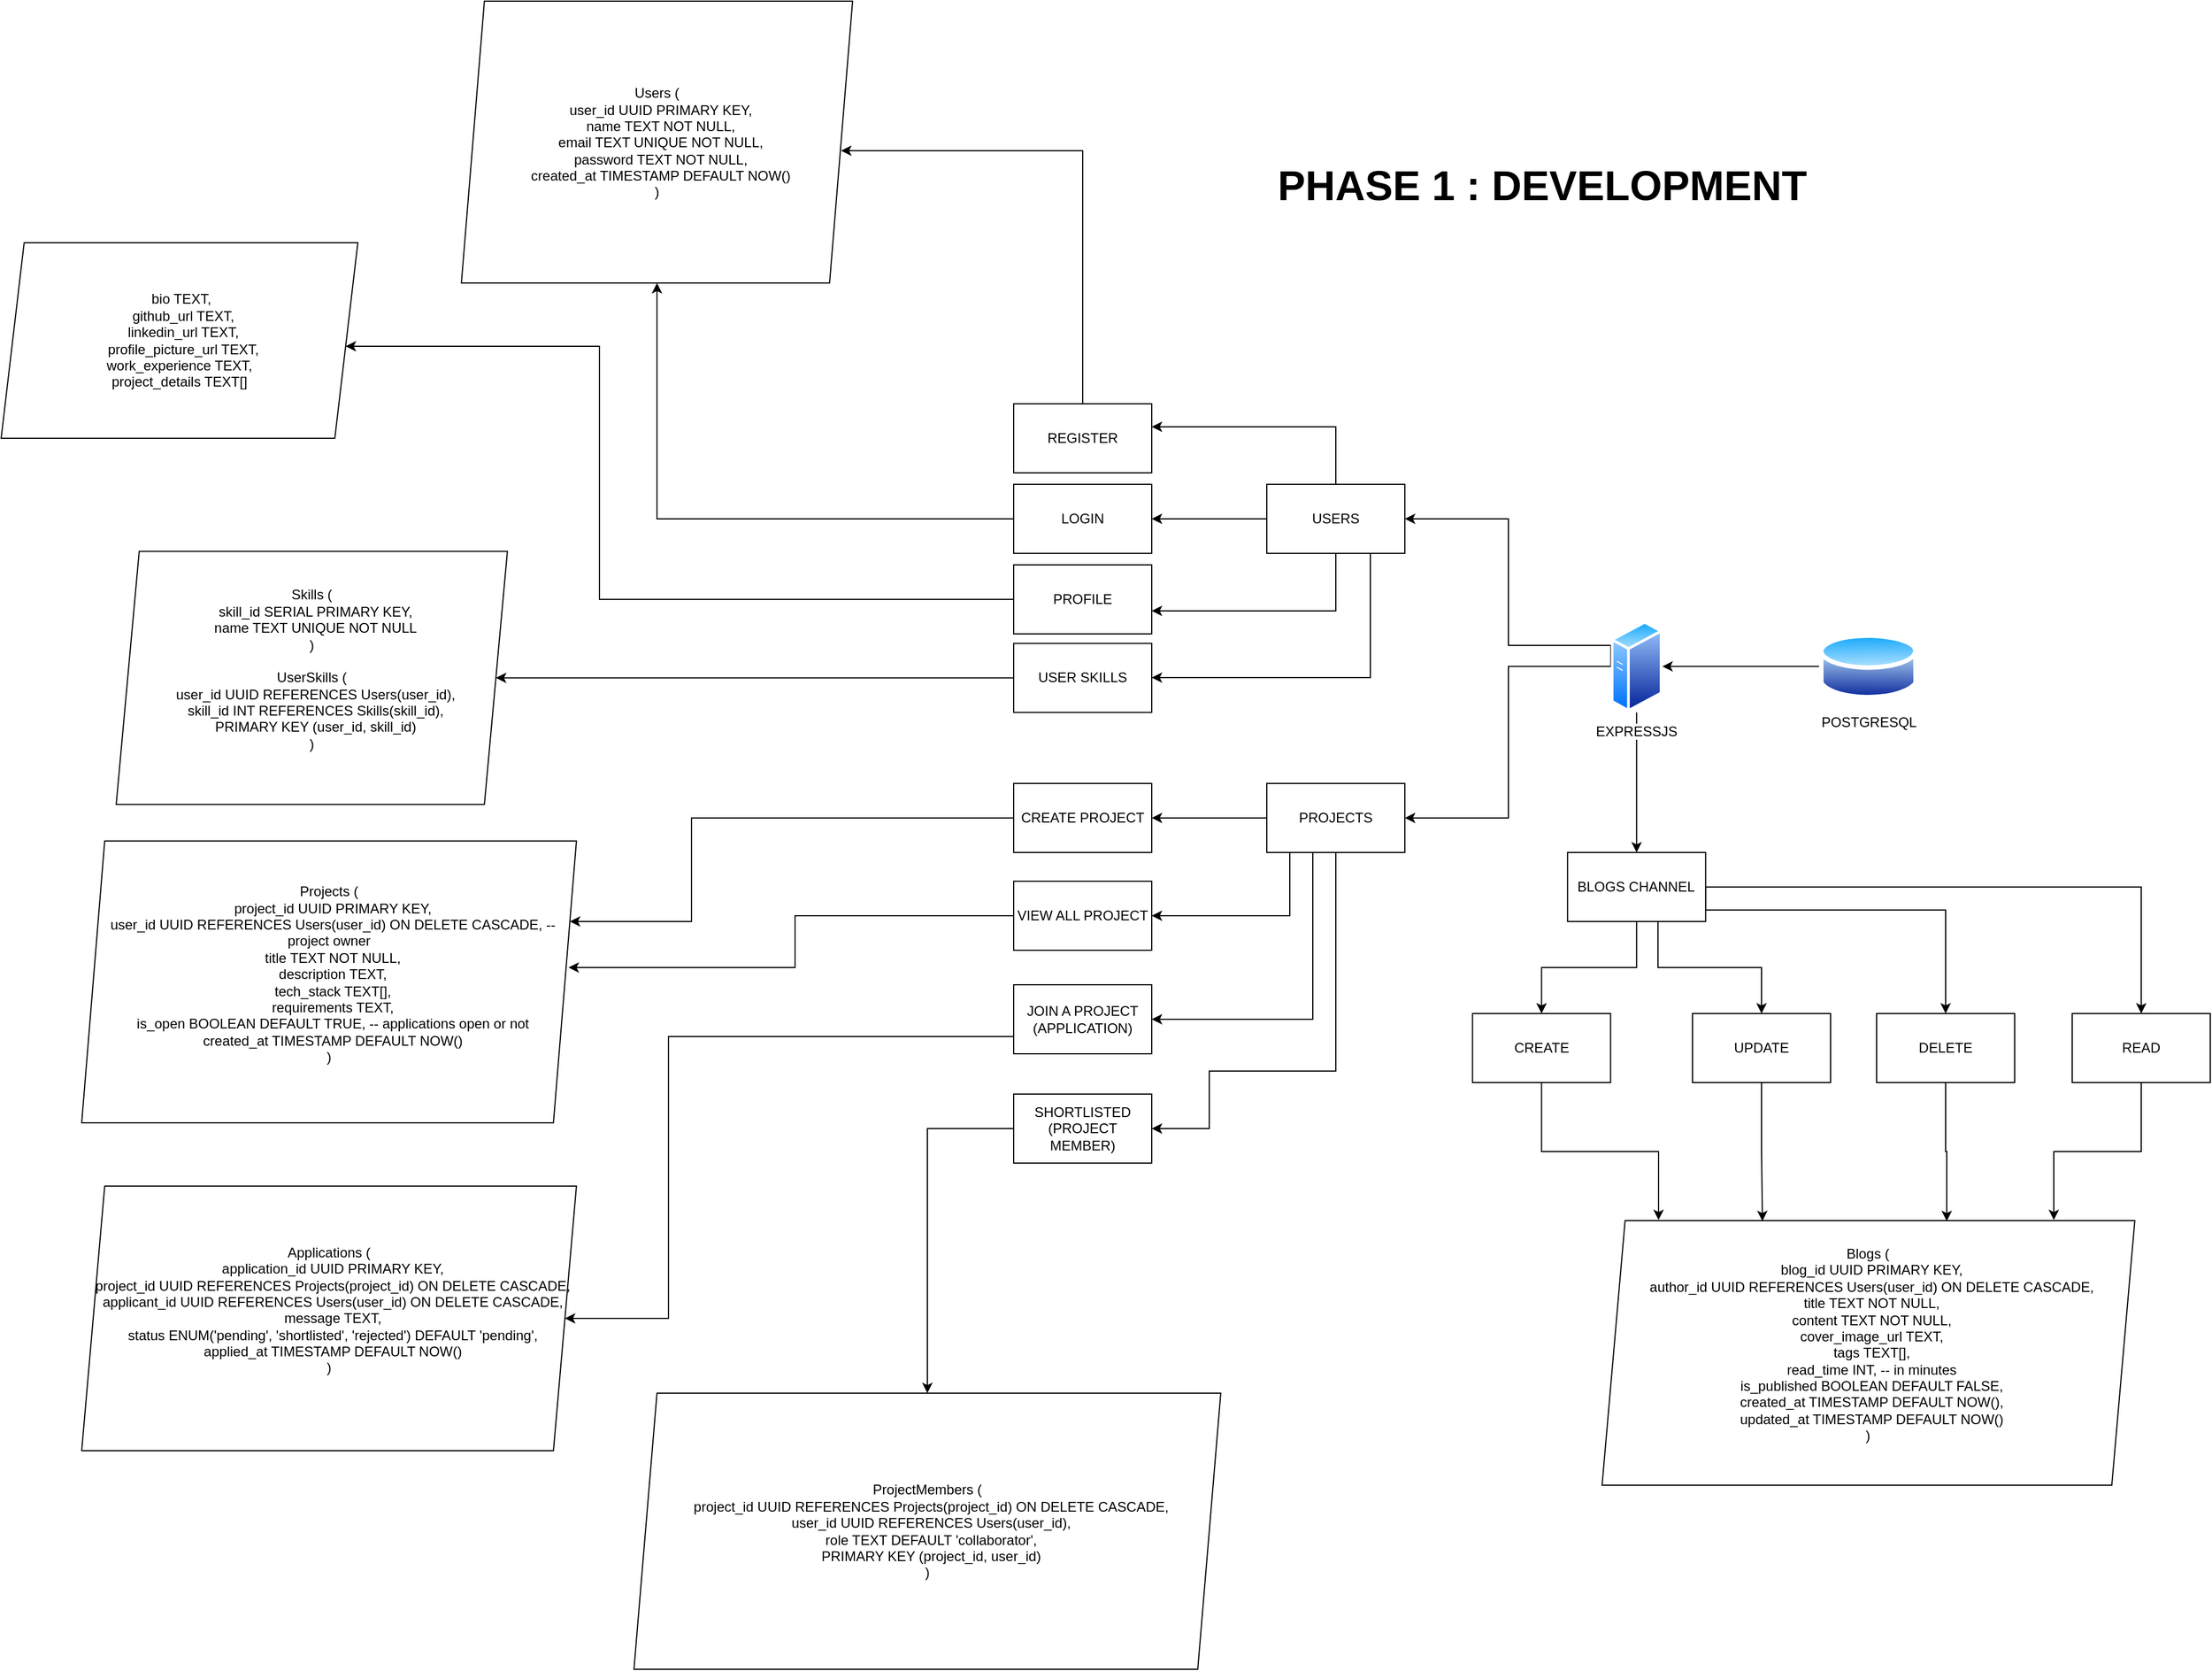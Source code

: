 <mxfile version="28.0.4">
  <diagram name="Page-1" id="aYquRHzQ9UtCH9uOuCIK">
    <mxGraphModel dx="4157" dy="2935" grid="1" gridSize="10" guides="1" tooltips="1" connect="1" arrows="1" fold="1" page="1" pageScale="1" pageWidth="827" pageHeight="1169" math="0" shadow="0">
      <root>
        <mxCell id="0" />
        <mxCell id="1" parent="0" />
        <mxCell id="YkE5ANEqLUmqtcc1RU40-4" style="edgeStyle=orthogonalEdgeStyle;rounded=0;orthogonalLoop=1;jettySize=auto;html=1;exitX=0;exitY=0.5;exitDx=0;exitDy=0;" edge="1" parent="1" source="YkE5ANEqLUmqtcc1RU40-1" target="YkE5ANEqLUmqtcc1RU40-5">
          <mxGeometry relative="1" as="geometry">
            <mxPoint x="700" y="380" as="targetPoint" />
            <Array as="points">
              <mxPoint x="799" y="480" />
              <mxPoint x="710" y="480" />
              <mxPoint x="710" y="370" />
            </Array>
          </mxGeometry>
        </mxCell>
        <mxCell id="YkE5ANEqLUmqtcc1RU40-12" style="edgeStyle=orthogonalEdgeStyle;rounded=0;orthogonalLoop=1;jettySize=auto;html=1;exitX=0;exitY=0.5;exitDx=0;exitDy=0;" edge="1" parent="1" source="YkE5ANEqLUmqtcc1RU40-1" target="YkE5ANEqLUmqtcc1RU40-13">
          <mxGeometry relative="1" as="geometry">
            <mxPoint x="580" y="530" as="targetPoint" />
            <Array as="points">
              <mxPoint x="710" y="498" />
              <mxPoint x="710" y="630" />
            </Array>
          </mxGeometry>
        </mxCell>
        <mxCell id="YkE5ANEqLUmqtcc1RU40-79" style="edgeStyle=orthogonalEdgeStyle;rounded=0;orthogonalLoop=1;jettySize=auto;html=1;" edge="1" parent="1" source="YkE5ANEqLUmqtcc1RU40-1" target="YkE5ANEqLUmqtcc1RU40-80">
          <mxGeometry relative="1" as="geometry">
            <mxPoint x="820" y="700" as="targetPoint" />
          </mxGeometry>
        </mxCell>
        <mxCell id="YkE5ANEqLUmqtcc1RU40-1" value="EXPRESSJS" style="image;aspect=fixed;perimeter=ellipsePerimeter;html=1;align=center;shadow=0;dashed=0;spacingTop=3;image=img/lib/active_directory/generic_server.svg;" vertex="1" parent="1">
          <mxGeometry x="799" y="458.25" width="44.8" height="80" as="geometry" />
        </mxCell>
        <mxCell id="YkE5ANEqLUmqtcc1RU40-3" style="edgeStyle=orthogonalEdgeStyle;rounded=0;orthogonalLoop=1;jettySize=auto;html=1;" edge="1" parent="1" source="YkE5ANEqLUmqtcc1RU40-2" target="YkE5ANEqLUmqtcc1RU40-1">
          <mxGeometry relative="1" as="geometry" />
        </mxCell>
        <mxCell id="YkE5ANEqLUmqtcc1RU40-2" value="POSTGRESQL" style="image;aspect=fixed;perimeter=ellipsePerimeter;html=1;align=center;shadow=0;dashed=0;spacingTop=3;image=img/lib/active_directory/database.svg;" vertex="1" parent="1">
          <mxGeometry x="980" y="466.5" width="85.81" height="63.5" as="geometry" />
        </mxCell>
        <mxCell id="YkE5ANEqLUmqtcc1RU40-6" style="edgeStyle=orthogonalEdgeStyle;rounded=0;orthogonalLoop=1;jettySize=auto;html=1;" edge="1" parent="1" source="YkE5ANEqLUmqtcc1RU40-5" target="YkE5ANEqLUmqtcc1RU40-7">
          <mxGeometry relative="1" as="geometry">
            <mxPoint x="340" y="300" as="targetPoint" />
            <Array as="points">
              <mxPoint x="560" y="290" />
            </Array>
          </mxGeometry>
        </mxCell>
        <mxCell id="YkE5ANEqLUmqtcc1RU40-8" style="edgeStyle=orthogonalEdgeStyle;rounded=0;orthogonalLoop=1;jettySize=auto;html=1;" edge="1" parent="1" source="YkE5ANEqLUmqtcc1RU40-5" target="YkE5ANEqLUmqtcc1RU40-9">
          <mxGeometry relative="1" as="geometry">
            <mxPoint x="400" y="370" as="targetPoint" />
          </mxGeometry>
        </mxCell>
        <mxCell id="YkE5ANEqLUmqtcc1RU40-10" style="edgeStyle=orthogonalEdgeStyle;rounded=0;orthogonalLoop=1;jettySize=auto;html=1;exitX=0.5;exitY=1;exitDx=0;exitDy=0;" edge="1" parent="1" source="YkE5ANEqLUmqtcc1RU40-5" target="YkE5ANEqLUmqtcc1RU40-11">
          <mxGeometry relative="1" as="geometry">
            <mxPoint x="560" y="470" as="targetPoint" />
            <Array as="points">
              <mxPoint x="560" y="450" />
            </Array>
          </mxGeometry>
        </mxCell>
        <mxCell id="YkE5ANEqLUmqtcc1RU40-63" style="edgeStyle=orthogonalEdgeStyle;rounded=0;orthogonalLoop=1;jettySize=auto;html=1;exitX=0.75;exitY=1;exitDx=0;exitDy=0;" edge="1" parent="1" source="YkE5ANEqLUmqtcc1RU40-5" target="YkE5ANEqLUmqtcc1RU40-64">
          <mxGeometry relative="1" as="geometry">
            <mxPoint x="520" y="520" as="targetPoint" />
            <Array as="points">
              <mxPoint x="590" y="508" />
            </Array>
          </mxGeometry>
        </mxCell>
        <mxCell id="YkE5ANEqLUmqtcc1RU40-5" value="USERS" style="rounded=0;whiteSpace=wrap;html=1;" vertex="1" parent="1">
          <mxGeometry x="500" y="340" width="120" height="60" as="geometry" />
        </mxCell>
        <mxCell id="YkE5ANEqLUmqtcc1RU40-7" value="REGISTER" style="rounded=0;whiteSpace=wrap;html=1;" vertex="1" parent="1">
          <mxGeometry x="280" y="270" width="120" height="60" as="geometry" />
        </mxCell>
        <mxCell id="YkE5ANEqLUmqtcc1RU40-61" style="edgeStyle=orthogonalEdgeStyle;rounded=0;orthogonalLoop=1;jettySize=auto;html=1;exitX=0;exitY=0.5;exitDx=0;exitDy=0;entryX=0.5;entryY=1;entryDx=0;entryDy=0;" edge="1" parent="1" source="YkE5ANEqLUmqtcc1RU40-9" target="YkE5ANEqLUmqtcc1RU40-59">
          <mxGeometry relative="1" as="geometry" />
        </mxCell>
        <mxCell id="YkE5ANEqLUmqtcc1RU40-9" value="LOGIN" style="rounded=0;whiteSpace=wrap;html=1;" vertex="1" parent="1">
          <mxGeometry x="280" y="340" width="120" height="60" as="geometry" />
        </mxCell>
        <mxCell id="YkE5ANEqLUmqtcc1RU40-72" style="edgeStyle=orthogonalEdgeStyle;rounded=0;orthogonalLoop=1;jettySize=auto;html=1;" edge="1" parent="1" source="YkE5ANEqLUmqtcc1RU40-11" target="YkE5ANEqLUmqtcc1RU40-71">
          <mxGeometry relative="1" as="geometry">
            <Array as="points">
              <mxPoint x="-80" y="440" />
              <mxPoint x="-80" y="220" />
            </Array>
          </mxGeometry>
        </mxCell>
        <mxCell id="YkE5ANEqLUmqtcc1RU40-11" value="PROFILE" style="rounded=0;whiteSpace=wrap;html=1;" vertex="1" parent="1">
          <mxGeometry x="280" y="410" width="120" height="60" as="geometry" />
        </mxCell>
        <mxCell id="YkE5ANEqLUmqtcc1RU40-15" style="edgeStyle=orthogonalEdgeStyle;rounded=0;orthogonalLoop=1;jettySize=auto;html=1;exitX=0;exitY=0.5;exitDx=0;exitDy=0;" edge="1" parent="1" source="YkE5ANEqLUmqtcc1RU40-13" target="YkE5ANEqLUmqtcc1RU40-16">
          <mxGeometry relative="1" as="geometry">
            <mxPoint x="400" y="630" as="targetPoint" />
          </mxGeometry>
        </mxCell>
        <mxCell id="YkE5ANEqLUmqtcc1RU40-17" style="edgeStyle=orthogonalEdgeStyle;rounded=0;orthogonalLoop=1;jettySize=auto;html=1;" edge="1" parent="1" source="YkE5ANEqLUmqtcc1RU40-13" target="YkE5ANEqLUmqtcc1RU40-18">
          <mxGeometry relative="1" as="geometry">
            <mxPoint x="510" y="785" as="targetPoint" />
            <Array as="points">
              <mxPoint x="520" y="715" />
            </Array>
          </mxGeometry>
        </mxCell>
        <mxCell id="YkE5ANEqLUmqtcc1RU40-19" style="edgeStyle=orthogonalEdgeStyle;rounded=0;orthogonalLoop=1;jettySize=auto;html=1;exitX=0.5;exitY=1;exitDx=0;exitDy=0;" edge="1" parent="1" source="YkE5ANEqLUmqtcc1RU40-13" target="YkE5ANEqLUmqtcc1RU40-20">
          <mxGeometry relative="1" as="geometry">
            <mxPoint x="500" y="835" as="targetPoint" />
            <Array as="points">
              <mxPoint x="540" y="660" />
              <mxPoint x="540" y="805" />
            </Array>
          </mxGeometry>
        </mxCell>
        <mxCell id="YkE5ANEqLUmqtcc1RU40-75" style="edgeStyle=orthogonalEdgeStyle;rounded=0;orthogonalLoop=1;jettySize=auto;html=1;exitX=0.5;exitY=1;exitDx=0;exitDy=0;" edge="1" parent="1" source="YkE5ANEqLUmqtcc1RU40-13" target="YkE5ANEqLUmqtcc1RU40-76">
          <mxGeometry relative="1" as="geometry">
            <mxPoint x="450" y="920" as="targetPoint" />
            <Array as="points">
              <mxPoint x="560" y="850" />
              <mxPoint x="450" y="850" />
              <mxPoint x="450" y="900" />
            </Array>
          </mxGeometry>
        </mxCell>
        <mxCell id="YkE5ANEqLUmqtcc1RU40-13" value="PROJECTS" style="rounded=0;whiteSpace=wrap;html=1;" vertex="1" parent="1">
          <mxGeometry x="500" y="600" width="120" height="60" as="geometry" />
        </mxCell>
        <mxCell id="YkE5ANEqLUmqtcc1RU40-67" style="edgeStyle=orthogonalEdgeStyle;rounded=0;orthogonalLoop=1;jettySize=auto;html=1;" edge="1" parent="1" source="YkE5ANEqLUmqtcc1RU40-16" target="YkE5ANEqLUmqtcc1RU40-68">
          <mxGeometry relative="1" as="geometry">
            <mxPoint x="200" y="820" as="targetPoint" />
            <Array as="points">
              <mxPoint y="630" />
              <mxPoint y="720" />
            </Array>
          </mxGeometry>
        </mxCell>
        <mxCell id="YkE5ANEqLUmqtcc1RU40-16" value="CREATE PROJECT" style="rounded=0;whiteSpace=wrap;html=1;" vertex="1" parent="1">
          <mxGeometry x="280" y="600" width="120" height="60" as="geometry" />
        </mxCell>
        <mxCell id="YkE5ANEqLUmqtcc1RU40-69" style="edgeStyle=orthogonalEdgeStyle;rounded=0;orthogonalLoop=1;jettySize=auto;html=1;exitX=0;exitY=0.5;exitDx=0;exitDy=0;entryX=0.984;entryY=0.449;entryDx=0;entryDy=0;entryPerimeter=0;" edge="1" parent="1" source="YkE5ANEqLUmqtcc1RU40-18" target="YkE5ANEqLUmqtcc1RU40-68">
          <mxGeometry relative="1" as="geometry">
            <mxPoint x="-90" y="820" as="targetPoint" />
          </mxGeometry>
        </mxCell>
        <mxCell id="YkE5ANEqLUmqtcc1RU40-18" value="VIEW ALL PROJECT" style="rounded=0;whiteSpace=wrap;html=1;" vertex="1" parent="1">
          <mxGeometry x="280" y="685" width="120" height="60" as="geometry" />
        </mxCell>
        <mxCell id="YkE5ANEqLUmqtcc1RU40-73" style="edgeStyle=orthogonalEdgeStyle;rounded=0;orthogonalLoop=1;jettySize=auto;html=1;exitX=0;exitY=0.5;exitDx=0;exitDy=0;" edge="1" parent="1" source="YkE5ANEqLUmqtcc1RU40-20" target="YkE5ANEqLUmqtcc1RU40-74">
          <mxGeometry relative="1" as="geometry">
            <mxPoint x="140" y="920" as="targetPoint" />
            <Array as="points">
              <mxPoint x="280" y="820" />
              <mxPoint x="-20" y="820" />
              <mxPoint x="-20" y="1065" />
            </Array>
          </mxGeometry>
        </mxCell>
        <mxCell id="YkE5ANEqLUmqtcc1RU40-20" value="JOIN A PROJECT (APPLICATION)" style="rounded=0;whiteSpace=wrap;html=1;" vertex="1" parent="1">
          <mxGeometry x="280" y="775" width="120" height="60" as="geometry" />
        </mxCell>
        <mxCell id="YkE5ANEqLUmqtcc1RU40-21" value="&lt;font style=&quot;font-size: 36px;&quot;&gt;&lt;b style=&quot;&quot;&gt;PHASE 1 : DEVELOPMENT&lt;/b&gt;&lt;/font&gt;" style="text;html=1;align=center;verticalAlign=middle;resizable=0;points=[];autosize=1;strokeColor=none;fillColor=none;" vertex="1" parent="1">
          <mxGeometry x="498.8" y="50" width="480" height="60" as="geometry" />
        </mxCell>
        <mxCell id="YkE5ANEqLUmqtcc1RU40-59" value="&lt;div&gt;Users (&lt;/div&gt;&lt;div&gt;&amp;nbsp; user_id UUID PRIMARY KEY,&lt;/div&gt;&lt;div&gt;&amp;nbsp; name TEXT NOT NULL,&lt;/div&gt;&lt;div&gt;&amp;nbsp; email TEXT UNIQUE NOT NULL,&lt;/div&gt;&lt;div&gt;&amp;nbsp; password TEXT NOT NULL,&lt;/div&gt;&lt;div&gt;&amp;nbsp; created_at TIMESTAMP DEFAULT NOW()&lt;/div&gt;&lt;div&gt;)&lt;/div&gt;" style="shape=parallelogram;perimeter=parallelogramPerimeter;whiteSpace=wrap;html=1;fixedSize=1;" vertex="1" parent="1">
          <mxGeometry x="-200" y="-80" width="340" height="245" as="geometry" />
        </mxCell>
        <mxCell id="YkE5ANEqLUmqtcc1RU40-60" style="edgeStyle=orthogonalEdgeStyle;rounded=0;orthogonalLoop=1;jettySize=auto;html=1;exitX=0.5;exitY=0;exitDx=0;exitDy=0;" edge="1" parent="1" source="YkE5ANEqLUmqtcc1RU40-7">
          <mxGeometry relative="1" as="geometry">
            <mxPoint x="130" y="50" as="targetPoint" />
            <Array as="points">
              <mxPoint x="340" y="50" />
            </Array>
          </mxGeometry>
        </mxCell>
        <mxCell id="YkE5ANEqLUmqtcc1RU40-65" style="edgeStyle=orthogonalEdgeStyle;rounded=0;orthogonalLoop=1;jettySize=auto;html=1;" edge="1" parent="1" source="YkE5ANEqLUmqtcc1RU40-64" target="YkE5ANEqLUmqtcc1RU40-66">
          <mxGeometry relative="1" as="geometry">
            <mxPoint x="-100" y="530" as="targetPoint" />
          </mxGeometry>
        </mxCell>
        <mxCell id="YkE5ANEqLUmqtcc1RU40-64" value="USER SKILLS" style="rounded=0;whiteSpace=wrap;html=1;" vertex="1" parent="1">
          <mxGeometry x="280" y="478.25" width="120" height="60" as="geometry" />
        </mxCell>
        <mxCell id="YkE5ANEqLUmqtcc1RU40-66" value="&lt;div&gt;Skills (&lt;/div&gt;&lt;div&gt;&amp;nbsp; skill_id SERIAL PRIMARY KEY,&lt;/div&gt;&lt;div&gt;&amp;nbsp; name TEXT UNIQUE NOT NULL&lt;/div&gt;&lt;div&gt;)&lt;/div&gt;&lt;div&gt;&lt;br&gt;&lt;/div&gt;&lt;div&gt;UserSkills (&lt;/div&gt;&lt;div&gt;&amp;nbsp; user_id UUID REFERENCES Users(user_id),&lt;/div&gt;&lt;div&gt;&amp;nbsp; skill_id INT REFERENCES Skills(skill_id),&lt;/div&gt;&lt;div&gt;&amp;nbsp; PRIMARY KEY (user_id, skill_id)&lt;/div&gt;&lt;div&gt;)&lt;/div&gt;&lt;div&gt;&lt;br&gt;&lt;/div&gt;" style="shape=parallelogram;perimeter=parallelogramPerimeter;whiteSpace=wrap;html=1;fixedSize=1;" vertex="1" parent="1">
          <mxGeometry x="-500" y="398.25" width="340" height="220" as="geometry" />
        </mxCell>
        <mxCell id="YkE5ANEqLUmqtcc1RU40-68" value="&lt;div&gt;Projects (&lt;/div&gt;&lt;div&gt;&amp;nbsp; project_id UUID PRIMARY KEY,&lt;/div&gt;&lt;div&gt;&amp;nbsp; user_id UUID REFERENCES Users(user_id) ON DELETE CASCADE, -- project owner&lt;/div&gt;&lt;div&gt;&amp;nbsp; title TEXT NOT NULL,&lt;/div&gt;&lt;div&gt;&amp;nbsp; description TEXT,&lt;/div&gt;&lt;div&gt;&amp;nbsp; tech_stack TEXT[],&lt;/div&gt;&lt;div&gt;&amp;nbsp; requirements TEXT,&lt;/div&gt;&lt;div&gt;&amp;nbsp; is_open BOOLEAN DEFAULT TRUE, -- applications open or not&lt;/div&gt;&lt;div&gt;&amp;nbsp; created_at TIMESTAMP DEFAULT NOW()&lt;/div&gt;&lt;div&gt;)&lt;/div&gt;&lt;div&gt;&lt;br&gt;&lt;/div&gt;" style="shape=parallelogram;perimeter=parallelogramPerimeter;whiteSpace=wrap;html=1;fixedSize=1;" vertex="1" parent="1">
          <mxGeometry x="-530" y="650" width="430" height="245" as="geometry" />
        </mxCell>
        <mxCell id="YkE5ANEqLUmqtcc1RU40-71" value="&lt;div&gt;&amp;nbsp;bio TEXT,&lt;/div&gt;&lt;div&gt;&amp;nbsp; github_url TEXT,&lt;/div&gt;&lt;div&gt;&amp;nbsp; linkedin_url TEXT,&lt;/div&gt;&lt;div&gt;&amp;nbsp; profile_picture_url TEXT,&lt;br&gt;work_experience TEXT,&lt;br&gt;project_details TEXT[]&lt;/div&gt;" style="shape=parallelogram;perimeter=parallelogramPerimeter;whiteSpace=wrap;html=1;fixedSize=1;" vertex="1" parent="1">
          <mxGeometry x="-600" y="130" width="310" height="170" as="geometry" />
        </mxCell>
        <mxCell id="YkE5ANEqLUmqtcc1RU40-74" value="&lt;div&gt;Applications (&lt;/div&gt;&lt;div&gt;&amp;nbsp; application_id UUID PRIMARY KEY,&lt;/div&gt;&lt;div&gt;&amp;nbsp; project_id UUID REFERENCES Projects(project_id) ON DELETE CASCADE,&lt;/div&gt;&lt;div&gt;&amp;nbsp; applicant_id UUID REFERENCES Users(user_id) ON DELETE CASCADE,&lt;/div&gt;&lt;div&gt;&amp;nbsp; message TEXT,&lt;/div&gt;&lt;div&gt;&amp;nbsp; status ENUM(&#39;pending&#39;, &#39;shortlisted&#39;, &#39;rejected&#39;) DEFAULT &#39;pending&#39;,&lt;/div&gt;&lt;div&gt;&amp;nbsp; applied_at TIMESTAMP DEFAULT NOW()&lt;/div&gt;&lt;div&gt;)&lt;/div&gt;&lt;div&gt;&lt;br&gt;&lt;/div&gt;" style="shape=parallelogram;perimeter=parallelogramPerimeter;whiteSpace=wrap;html=1;fixedSize=1;" vertex="1" parent="1">
          <mxGeometry x="-530" y="950" width="430" height="230" as="geometry" />
        </mxCell>
        <mxCell id="YkE5ANEqLUmqtcc1RU40-77" style="edgeStyle=orthogonalEdgeStyle;rounded=0;orthogonalLoop=1;jettySize=auto;html=1;exitX=0;exitY=0.5;exitDx=0;exitDy=0;" edge="1" parent="1" source="YkE5ANEqLUmqtcc1RU40-76" target="YkE5ANEqLUmqtcc1RU40-78">
          <mxGeometry relative="1" as="geometry">
            <mxPoint x="200" y="1160" as="targetPoint" />
          </mxGeometry>
        </mxCell>
        <mxCell id="YkE5ANEqLUmqtcc1RU40-76" value="SHORTLISTED (PROJECT MEMBER)" style="rounded=0;whiteSpace=wrap;html=1;" vertex="1" parent="1">
          <mxGeometry x="280" y="870" width="120" height="60" as="geometry" />
        </mxCell>
        <mxCell id="YkE5ANEqLUmqtcc1RU40-78" value="&lt;div&gt;ProjectMembers (&lt;/div&gt;&lt;div&gt;&amp;nbsp; project_id UUID REFERENCES Projects(project_id) ON DELETE CASCADE,&lt;/div&gt;&lt;div&gt;&amp;nbsp; user_id UUID REFERENCES Users(user_id),&lt;/div&gt;&lt;div&gt;&amp;nbsp; role TEXT DEFAULT &#39;collaborator&#39;,&lt;/div&gt;&lt;div&gt;&amp;nbsp; PRIMARY KEY (project_id, user_id)&lt;/div&gt;&lt;div&gt;)&lt;/div&gt;" style="shape=parallelogram;perimeter=parallelogramPerimeter;whiteSpace=wrap;html=1;fixedSize=1;" vertex="1" parent="1">
          <mxGeometry x="-50" y="1130" width="510" height="240" as="geometry" />
        </mxCell>
        <mxCell id="YkE5ANEqLUmqtcc1RU40-81" style="edgeStyle=orthogonalEdgeStyle;rounded=0;orthogonalLoop=1;jettySize=auto;html=1;" edge="1" parent="1" source="YkE5ANEqLUmqtcc1RU40-80" target="YkE5ANEqLUmqtcc1RU40-82">
          <mxGeometry relative="1" as="geometry">
            <mxPoint x="821.4" y="820" as="targetPoint" />
          </mxGeometry>
        </mxCell>
        <mxCell id="YkE5ANEqLUmqtcc1RU40-83" style="edgeStyle=orthogonalEdgeStyle;rounded=0;orthogonalLoop=1;jettySize=auto;html=1;exitX=0.75;exitY=1;exitDx=0;exitDy=0;" edge="1" parent="1" source="YkE5ANEqLUmqtcc1RU40-80" target="YkE5ANEqLUmqtcc1RU40-84">
          <mxGeometry relative="1" as="geometry">
            <mxPoint x="940" y="790" as="targetPoint" />
            <Array as="points">
              <mxPoint x="840" y="720" />
              <mxPoint x="840" y="760" />
              <mxPoint x="930" y="760" />
            </Array>
          </mxGeometry>
        </mxCell>
        <mxCell id="YkE5ANEqLUmqtcc1RU40-85" style="edgeStyle=orthogonalEdgeStyle;rounded=0;orthogonalLoop=1;jettySize=auto;html=1;exitX=1;exitY=0.5;exitDx=0;exitDy=0;" edge="1" parent="1" source="YkE5ANEqLUmqtcc1RU40-80" target="YkE5ANEqLUmqtcc1RU40-86">
          <mxGeometry relative="1" as="geometry">
            <mxPoint x="1090" y="800" as="targetPoint" />
            <Array as="points">
              <mxPoint x="881" y="710" />
              <mxPoint x="1090" y="710" />
            </Array>
          </mxGeometry>
        </mxCell>
        <mxCell id="YkE5ANEqLUmqtcc1RU40-87" style="edgeStyle=orthogonalEdgeStyle;rounded=0;orthogonalLoop=1;jettySize=auto;html=1;exitX=1;exitY=0.5;exitDx=0;exitDy=0;" edge="1" parent="1" source="YkE5ANEqLUmqtcc1RU40-80" target="YkE5ANEqLUmqtcc1RU40-88">
          <mxGeometry relative="1" as="geometry">
            <mxPoint x="1230" y="800" as="targetPoint" />
          </mxGeometry>
        </mxCell>
        <mxCell id="YkE5ANEqLUmqtcc1RU40-80" value="BLOGS CHANNEL" style="rounded=0;whiteSpace=wrap;html=1;" vertex="1" parent="1">
          <mxGeometry x="761.4" y="660" width="120" height="60" as="geometry" />
        </mxCell>
        <mxCell id="YkE5ANEqLUmqtcc1RU40-82" value="CREATE" style="rounded=0;whiteSpace=wrap;html=1;" vertex="1" parent="1">
          <mxGeometry x="678.8" y="800" width="120" height="60" as="geometry" />
        </mxCell>
        <mxCell id="YkE5ANEqLUmqtcc1RU40-84" value="UPDATE" style="rounded=0;whiteSpace=wrap;html=1;" vertex="1" parent="1">
          <mxGeometry x="870" y="800" width="120" height="60" as="geometry" />
        </mxCell>
        <mxCell id="YkE5ANEqLUmqtcc1RU40-86" value="DELETE" style="rounded=0;whiteSpace=wrap;html=1;" vertex="1" parent="1">
          <mxGeometry x="1030" y="800" width="120" height="60" as="geometry" />
        </mxCell>
        <mxCell id="YkE5ANEqLUmqtcc1RU40-88" value="READ" style="rounded=0;whiteSpace=wrap;html=1;" vertex="1" parent="1">
          <mxGeometry x="1200" y="800" width="120" height="60" as="geometry" />
        </mxCell>
        <mxCell id="YkE5ANEqLUmqtcc1RU40-89" value="&lt;div&gt;Blogs (&lt;/div&gt;&lt;div&gt;&amp;nbsp; blog_id UUID PRIMARY KEY,&lt;/div&gt;&lt;div&gt;&amp;nbsp; author_id UUID REFERENCES Users(user_id) ON DELETE CASCADE,&lt;/div&gt;&lt;div&gt;&amp;nbsp; title TEXT NOT NULL,&lt;/div&gt;&lt;div&gt;&amp;nbsp; content TEXT NOT NULL,&lt;/div&gt;&lt;div&gt;&amp;nbsp; cover_image_url TEXT,&lt;/div&gt;&lt;div&gt;&amp;nbsp; tags TEXT[],&lt;/div&gt;&lt;div&gt;&amp;nbsp; read_time INT, -- in minutes&lt;/div&gt;&lt;div&gt;&amp;nbsp; is_published BOOLEAN DEFAULT FALSE,&lt;/div&gt;&lt;div&gt;&amp;nbsp; created_at TIMESTAMP DEFAULT NOW(),&lt;/div&gt;&lt;div&gt;&amp;nbsp; updated_at TIMESTAMP DEFAULT NOW()&lt;/div&gt;&lt;div&gt;)&lt;/div&gt;&lt;div&gt;&lt;br&gt;&lt;/div&gt;" style="shape=parallelogram;perimeter=parallelogramPerimeter;whiteSpace=wrap;html=1;fixedSize=1;" vertex="1" parent="1">
          <mxGeometry x="791.41" y="980" width="463" height="230" as="geometry" />
        </mxCell>
        <mxCell id="YkE5ANEqLUmqtcc1RU40-90" style="edgeStyle=orthogonalEdgeStyle;rounded=0;orthogonalLoop=1;jettySize=auto;html=1;exitX=0.5;exitY=1;exitDx=0;exitDy=0;entryX=0.106;entryY=-0.002;entryDx=0;entryDy=0;entryPerimeter=0;" edge="1" parent="1" source="YkE5ANEqLUmqtcc1RU40-82" target="YkE5ANEqLUmqtcc1RU40-89">
          <mxGeometry relative="1" as="geometry" />
        </mxCell>
        <mxCell id="YkE5ANEqLUmqtcc1RU40-91" style="edgeStyle=orthogonalEdgeStyle;rounded=0;orthogonalLoop=1;jettySize=auto;html=1;exitX=0.5;exitY=1;exitDx=0;exitDy=0;entryX=0.301;entryY=0.002;entryDx=0;entryDy=0;entryPerimeter=0;" edge="1" parent="1" source="YkE5ANEqLUmqtcc1RU40-84" target="YkE5ANEqLUmqtcc1RU40-89">
          <mxGeometry relative="1" as="geometry" />
        </mxCell>
        <mxCell id="YkE5ANEqLUmqtcc1RU40-92" style="edgeStyle=orthogonalEdgeStyle;rounded=0;orthogonalLoop=1;jettySize=auto;html=1;entryX=0.647;entryY=0.002;entryDx=0;entryDy=0;entryPerimeter=0;" edge="1" parent="1" source="YkE5ANEqLUmqtcc1RU40-86" target="YkE5ANEqLUmqtcc1RU40-89">
          <mxGeometry relative="1" as="geometry" />
        </mxCell>
        <mxCell id="YkE5ANEqLUmqtcc1RU40-93" style="edgeStyle=orthogonalEdgeStyle;rounded=0;orthogonalLoop=1;jettySize=auto;html=1;exitX=0.5;exitY=1;exitDx=0;exitDy=0;entryX=0.848;entryY=-0.002;entryDx=0;entryDy=0;entryPerimeter=0;" edge="1" parent="1" source="YkE5ANEqLUmqtcc1RU40-88" target="YkE5ANEqLUmqtcc1RU40-89">
          <mxGeometry relative="1" as="geometry" />
        </mxCell>
      </root>
    </mxGraphModel>
  </diagram>
</mxfile>
